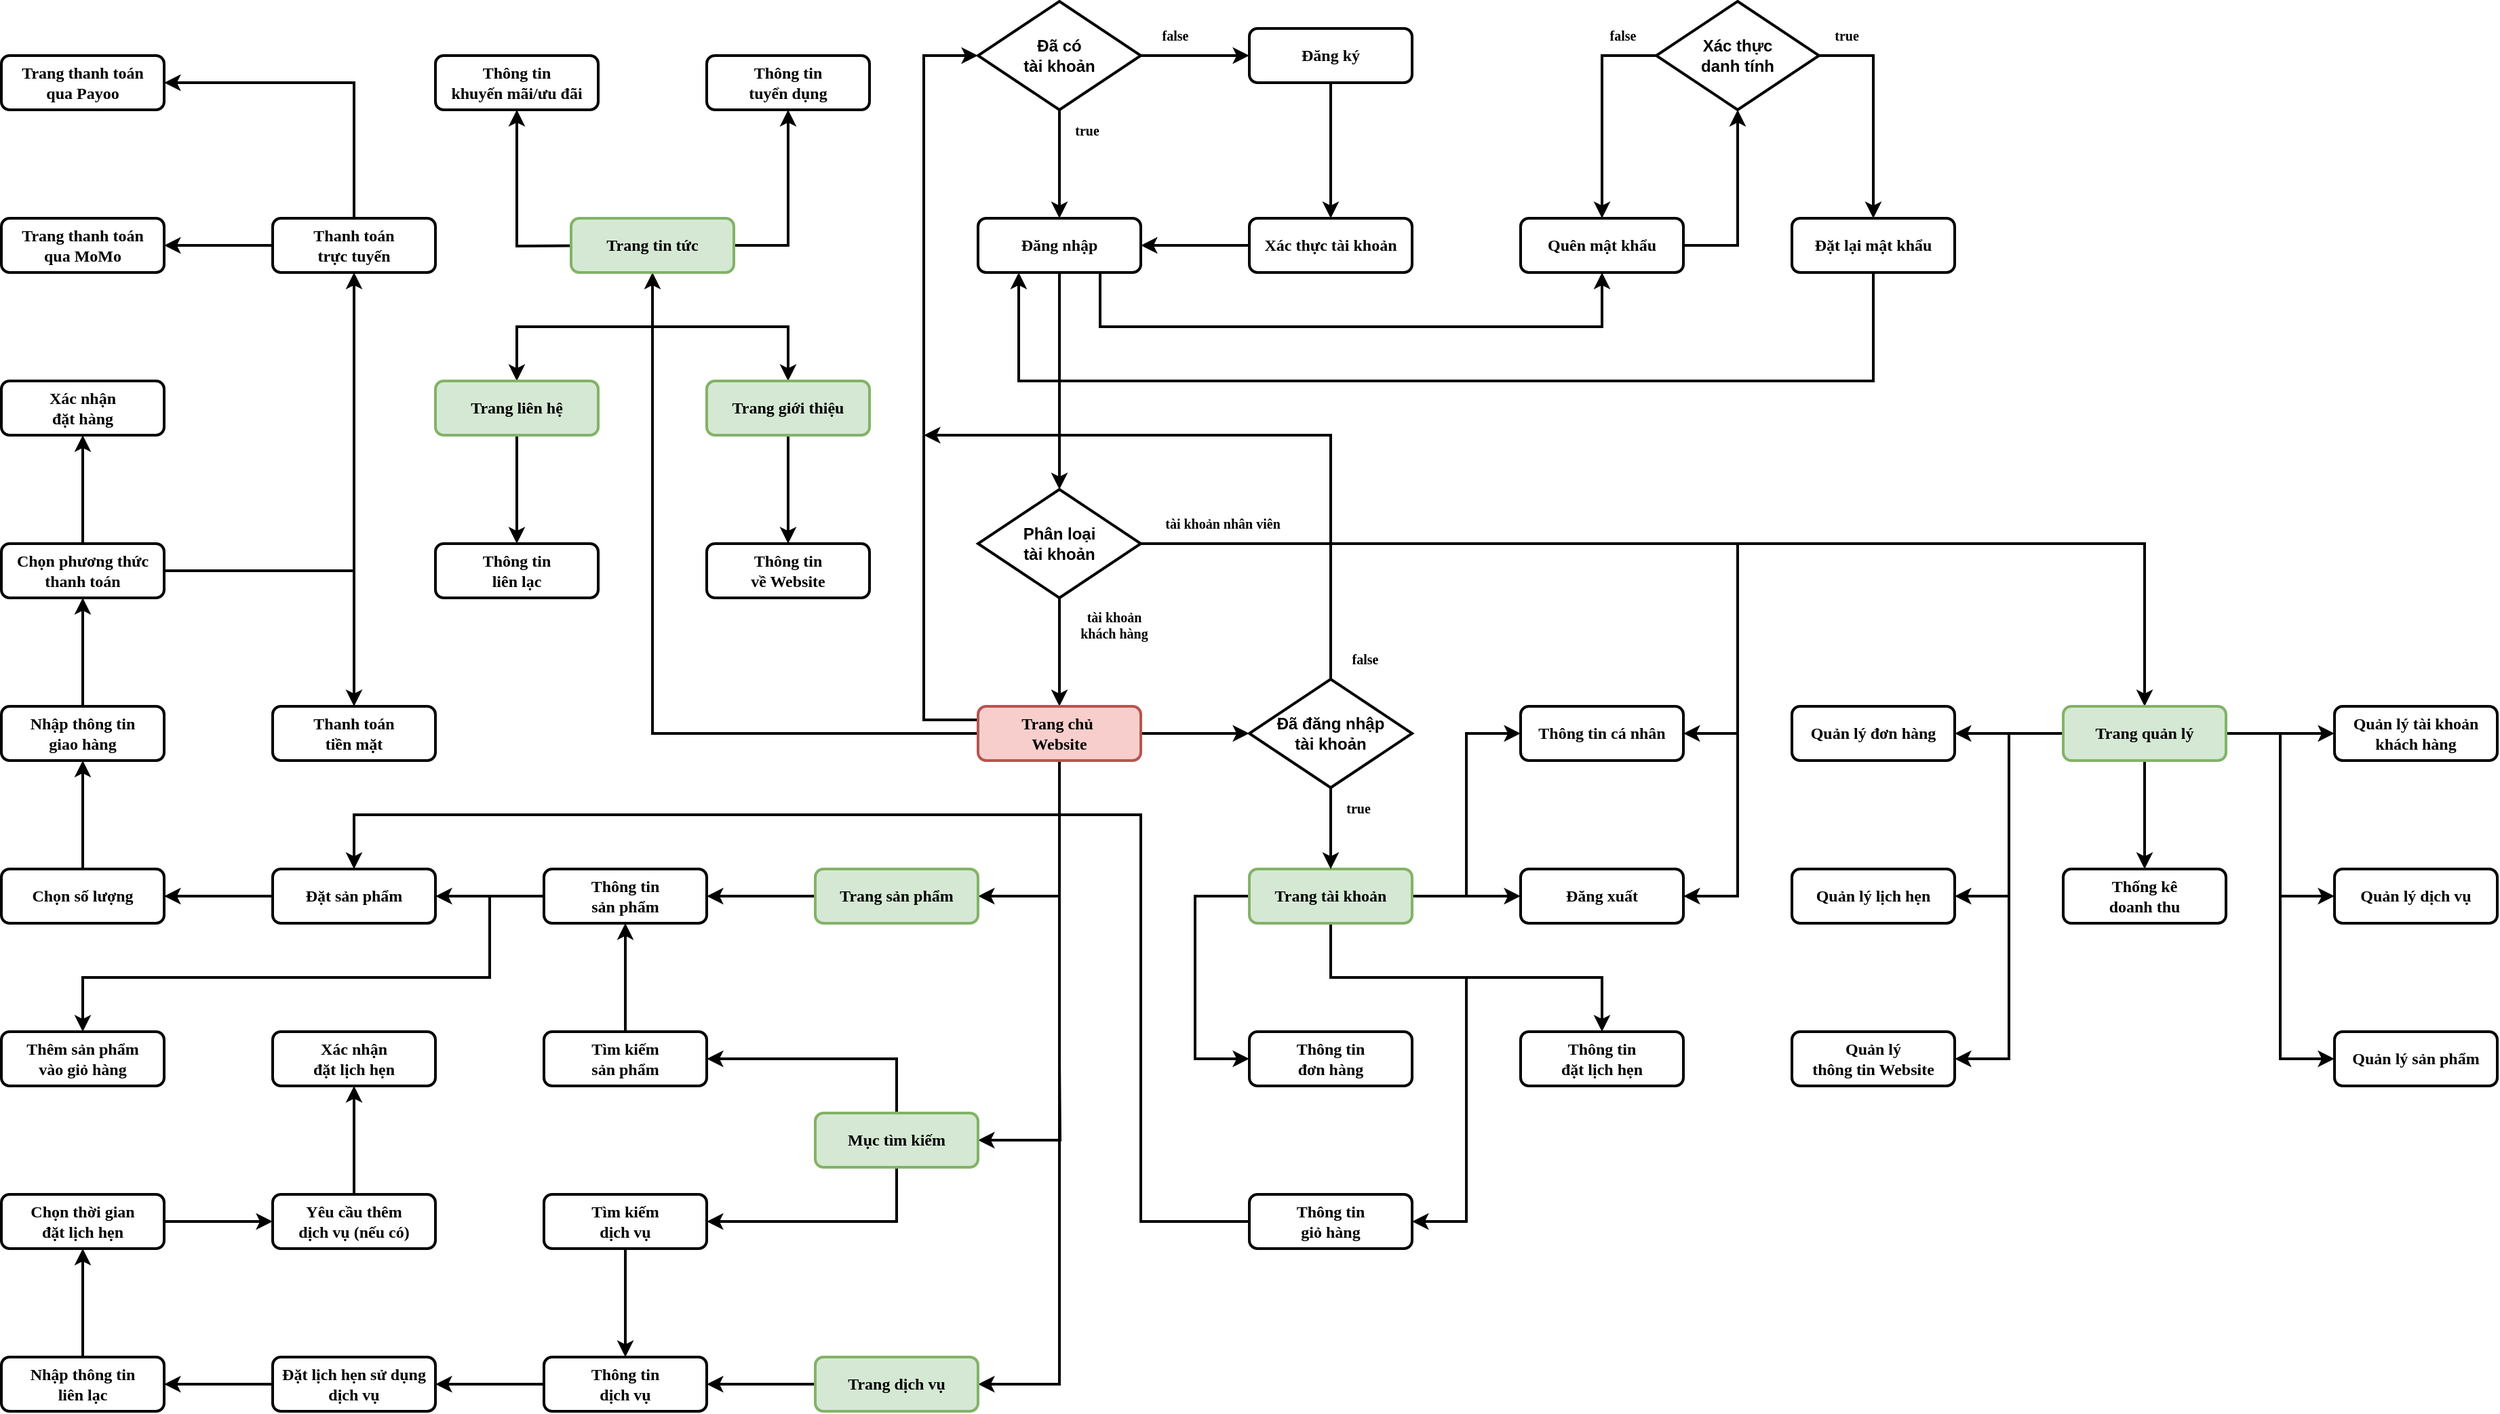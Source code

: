 <mxfile version="20.6.0" type="device"><diagram id="GpV9yjUYkYrQkP7tjfbi" name="Page-1"><mxGraphModel dx="3694" dy="1508" grid="1" gridSize="10" guides="1" tooltips="1" connect="1" arrows="1" fold="1" page="1" pageScale="1" pageWidth="850" pageHeight="1100" math="0" shadow="0"><root><mxCell id="0"/><mxCell id="1" parent="0"/><mxCell id="qbuDqA7T1riSkArBDeIP-6" style="edgeStyle=orthogonalEdgeStyle;rounded=0;orthogonalLoop=1;jettySize=auto;html=1;entryX=0;entryY=0.5;entryDx=0;entryDy=0;strokeWidth=2;" parent="1" source="qbuDqA7T1riSkArBDeIP-3" target="qbuDqA7T1riSkArBDeIP-5" edge="1"><mxGeometry relative="1" as="geometry"/></mxCell><mxCell id="qbuDqA7T1riSkArBDeIP-10" style="edgeStyle=orthogonalEdgeStyle;rounded=0;orthogonalLoop=1;jettySize=auto;html=1;entryX=0.5;entryY=0;entryDx=0;entryDy=0;strokeWidth=2;" parent="1" source="qbuDqA7T1riSkArBDeIP-3" target="qbuDqA7T1riSkArBDeIP-9" edge="1"><mxGeometry relative="1" as="geometry"/></mxCell><mxCell id="qbuDqA7T1riSkArBDeIP-3" value="Đã có&lt;br&gt;tài khoản" style="rhombus;whiteSpace=wrap;html=1;fontStyle=1;strokeWidth=2;" parent="1" vertex="1"><mxGeometry x="280" y="40" width="120" height="80" as="geometry"/></mxCell><mxCell id="qbuDqA7T1riSkArBDeIP-8" style="edgeStyle=orthogonalEdgeStyle;rounded=0;orthogonalLoop=1;jettySize=auto;html=1;entryX=0.5;entryY=0;entryDx=0;entryDy=0;strokeWidth=2;" parent="1" source="qbuDqA7T1riSkArBDeIP-5" target="qbuDqA7T1riSkArBDeIP-7" edge="1"><mxGeometry relative="1" as="geometry"/></mxCell><mxCell id="qbuDqA7T1riSkArBDeIP-5" value="Đăng ký" style="rounded=1;whiteSpace=wrap;html=1;strokeWidth=2;fontFamily=Tahoma;fontStyle=1" parent="1" vertex="1"><mxGeometry x="480" y="60" width="120" height="40" as="geometry"/></mxCell><mxCell id="qbuDqA7T1riSkArBDeIP-11" style="edgeStyle=orthogonalEdgeStyle;rounded=0;orthogonalLoop=1;jettySize=auto;html=1;entryX=1;entryY=0.5;entryDx=0;entryDy=0;strokeWidth=2;" parent="1" source="qbuDqA7T1riSkArBDeIP-7" target="qbuDqA7T1riSkArBDeIP-9" edge="1"><mxGeometry relative="1" as="geometry"/></mxCell><mxCell id="qbuDqA7T1riSkArBDeIP-7" value="Xác thực tài khoản" style="rounded=1;whiteSpace=wrap;html=1;strokeWidth=2;fontFamily=Tahoma;fontStyle=1" parent="1" vertex="1"><mxGeometry x="480" y="200" width="120" height="40" as="geometry"/></mxCell><mxCell id="qbuDqA7T1riSkArBDeIP-14" style="edgeStyle=orthogonalEdgeStyle;rounded=0;orthogonalLoop=1;jettySize=auto;html=1;exitX=0.75;exitY=1;exitDx=0;exitDy=0;entryX=0.5;entryY=1;entryDx=0;entryDy=0;strokeWidth=2;" parent="1" source="qbuDqA7T1riSkArBDeIP-9" target="qbuDqA7T1riSkArBDeIP-12" edge="1"><mxGeometry relative="1" as="geometry"><Array as="points"><mxPoint x="370" y="280"/><mxPoint x="740" y="280"/></Array></mxGeometry></mxCell><mxCell id="qbuDqA7T1riSkArBDeIP-27" style="edgeStyle=orthogonalEdgeStyle;rounded=0;orthogonalLoop=1;jettySize=auto;html=1;strokeWidth=2;entryX=0.5;entryY=0;entryDx=0;entryDy=0;" parent="1" source="qbuDqA7T1riSkArBDeIP-9" target="qbuDqA7T1riSkArBDeIP-28" edge="1"><mxGeometry relative="1" as="geometry"><mxPoint x="340" y="380" as="targetPoint"/></mxGeometry></mxCell><mxCell id="qbuDqA7T1riSkArBDeIP-9" value="Đăng nhập" style="rounded=1;whiteSpace=wrap;html=1;strokeWidth=2;fontFamily=Tahoma;fontStyle=1" parent="1" vertex="1"><mxGeometry x="280" y="200" width="120" height="40" as="geometry"/></mxCell><mxCell id="qbuDqA7T1riSkArBDeIP-22" style="edgeStyle=orthogonalEdgeStyle;rounded=0;orthogonalLoop=1;jettySize=auto;html=1;entryX=0.5;entryY=1;entryDx=0;entryDy=0;strokeWidth=2;" parent="1" source="qbuDqA7T1riSkArBDeIP-12" target="qbuDqA7T1riSkArBDeIP-15" edge="1"><mxGeometry relative="1" as="geometry"><Array as="points"><mxPoint x="840" y="220"/></Array></mxGeometry></mxCell><mxCell id="qbuDqA7T1riSkArBDeIP-12" value="Quên mật khẩu" style="rounded=1;whiteSpace=wrap;html=1;strokeWidth=2;fontFamily=Tahoma;fontStyle=1" parent="1" vertex="1"><mxGeometry x="680" y="200" width="120" height="40" as="geometry"/></mxCell><mxCell id="qbuDqA7T1riSkArBDeIP-23" style="edgeStyle=orthogonalEdgeStyle;rounded=0;orthogonalLoop=1;jettySize=auto;html=1;entryX=0.5;entryY=0;entryDx=0;entryDy=0;strokeWidth=2;" parent="1" source="qbuDqA7T1riSkArBDeIP-15" target="qbuDqA7T1riSkArBDeIP-12" edge="1"><mxGeometry relative="1" as="geometry"><Array as="points"><mxPoint x="740" y="80"/></Array></mxGeometry></mxCell><mxCell id="AwPqF4wY1c5hFWpJ6d-B-28" style="edgeStyle=orthogonalEdgeStyle;rounded=0;orthogonalLoop=1;jettySize=auto;html=1;exitX=1;exitY=0.5;exitDx=0;exitDy=0;entryX=0.5;entryY=0;entryDx=0;entryDy=0;strokeWidth=2;" parent="1" source="qbuDqA7T1riSkArBDeIP-15" target="qbuDqA7T1riSkArBDeIP-18" edge="1"><mxGeometry relative="1" as="geometry"/></mxCell><mxCell id="qbuDqA7T1riSkArBDeIP-15" value="Xác thực&lt;br&gt;danh tính" style="rhombus;whiteSpace=wrap;html=1;fontStyle=1;strokeWidth=2;" parent="1" vertex="1"><mxGeometry x="780" y="40" width="120" height="80" as="geometry"/></mxCell><mxCell id="qbuDqA7T1riSkArBDeIP-25" style="edgeStyle=orthogonalEdgeStyle;rounded=0;orthogonalLoop=1;jettySize=auto;html=1;entryX=0.25;entryY=1;entryDx=0;entryDy=0;strokeWidth=2;" parent="1" source="qbuDqA7T1riSkArBDeIP-18" target="qbuDqA7T1riSkArBDeIP-9" edge="1"><mxGeometry relative="1" as="geometry"><Array as="points"><mxPoint x="940" y="320"/><mxPoint x="310" y="320"/></Array></mxGeometry></mxCell><mxCell id="qbuDqA7T1riSkArBDeIP-18" value="Đặt lại mật khẩu" style="rounded=1;whiteSpace=wrap;html=1;strokeWidth=2;fontFamily=Tahoma;fontStyle=1" parent="1" vertex="1"><mxGeometry x="880" y="200" width="120" height="40" as="geometry"/></mxCell><mxCell id="qbuDqA7T1riSkArBDeIP-53" style="edgeStyle=orthogonalEdgeStyle;rounded=0;orthogonalLoop=1;jettySize=auto;html=1;entryX=0.5;entryY=0;entryDx=0;entryDy=0;strokeWidth=2;" parent="1" source="qbuDqA7T1riSkArBDeIP-28" target="qbuDqA7T1riSkArBDeIP-36" edge="1"><mxGeometry relative="1" as="geometry"><Array as="points"><mxPoint x="1140" y="440"/></Array></mxGeometry></mxCell><mxCell id="qbuDqA7T1riSkArBDeIP-57" style="edgeStyle=orthogonalEdgeStyle;rounded=0;orthogonalLoop=1;jettySize=auto;html=1;entryX=0.5;entryY=0;entryDx=0;entryDy=0;strokeWidth=2;" parent="1" source="qbuDqA7T1riSkArBDeIP-28" target="qbuDqA7T1riSkArBDeIP-56" edge="1"><mxGeometry relative="1" as="geometry"/></mxCell><mxCell id="qbuDqA7T1riSkArBDeIP-74" style="edgeStyle=orthogonalEdgeStyle;rounded=0;orthogonalLoop=1;jettySize=auto;html=1;exitX=1;exitY=0.5;exitDx=0;exitDy=0;entryX=1;entryY=0.5;entryDx=0;entryDy=0;strokeWidth=2;" parent="1" source="qbuDqA7T1riSkArBDeIP-28" target="qbuDqA7T1riSkArBDeIP-66" edge="1"><mxGeometry relative="1" as="geometry"><Array as="points"><mxPoint x="840" y="440"/><mxPoint x="840" y="700"/></Array></mxGeometry></mxCell><mxCell id="qbuDqA7T1riSkArBDeIP-75" style="edgeStyle=orthogonalEdgeStyle;rounded=0;orthogonalLoop=1;jettySize=auto;html=1;exitX=1;exitY=0.5;exitDx=0;exitDy=0;entryX=1;entryY=0.5;entryDx=0;entryDy=0;strokeWidth=2;" parent="1" source="qbuDqA7T1riSkArBDeIP-28" target="qbuDqA7T1riSkArBDeIP-63" edge="1"><mxGeometry relative="1" as="geometry"><Array as="points"><mxPoint x="840" y="440"/><mxPoint x="840" y="580"/></Array></mxGeometry></mxCell><mxCell id="qbuDqA7T1riSkArBDeIP-28" value="Phân loại&lt;br&gt;tài khoản" style="rhombus;whiteSpace=wrap;html=1;fontStyle=1;strokeWidth=2;" parent="1" vertex="1"><mxGeometry x="280" y="400" width="120" height="80" as="geometry"/></mxCell><mxCell id="qbuDqA7T1riSkArBDeIP-31" value="false" style="text;html=1;align=center;verticalAlign=middle;resizable=0;points=[];autosize=1;strokeColor=none;fillColor=none;fontFamily=Tahoma;fontSize=10;fontStyle=1" parent="1" vertex="1"><mxGeometry x="730" y="50" width="50" height="30" as="geometry"/></mxCell><mxCell id="qbuDqA7T1riSkArBDeIP-32" value="true" style="text;html=1;align=center;verticalAlign=middle;resizable=0;points=[];autosize=1;strokeColor=none;fillColor=none;fontFamily=Tahoma;fontSize=10;fontStyle=1" parent="1" vertex="1"><mxGeometry x="900" y="50" width="40" height="30" as="geometry"/></mxCell><mxCell id="qbuDqA7T1riSkArBDeIP-33" value="false" style="text;html=1;align=center;verticalAlign=middle;resizable=0;points=[];autosize=1;strokeColor=none;fillColor=none;fontFamily=Tahoma;fontSize=10;fontStyle=1" parent="1" vertex="1"><mxGeometry x="400" y="50" width="50" height="30" as="geometry"/></mxCell><mxCell id="qbuDqA7T1riSkArBDeIP-34" value="true" style="text;html=1;align=center;verticalAlign=middle;resizable=0;points=[];autosize=1;strokeColor=none;fillColor=none;fontFamily=Tahoma;fontSize=10;fontStyle=1" parent="1" vertex="1"><mxGeometry x="340" y="120" width="40" height="30" as="geometry"/></mxCell><mxCell id="qbuDqA7T1riSkArBDeIP-44" style="edgeStyle=orthogonalEdgeStyle;rounded=0;orthogonalLoop=1;jettySize=auto;html=1;strokeWidth=2;" parent="1" source="qbuDqA7T1riSkArBDeIP-36" target="qbuDqA7T1riSkArBDeIP-37" edge="1"><mxGeometry relative="1" as="geometry"/></mxCell><mxCell id="qbuDqA7T1riSkArBDeIP-48" style="edgeStyle=orthogonalEdgeStyle;rounded=0;orthogonalLoop=1;jettySize=auto;html=1;entryX=0;entryY=0.5;entryDx=0;entryDy=0;strokeWidth=2;" parent="1" source="qbuDqA7T1riSkArBDeIP-36" target="qbuDqA7T1riSkArBDeIP-38" edge="1"><mxGeometry relative="1" as="geometry"/></mxCell><mxCell id="qbuDqA7T1riSkArBDeIP-49" style="edgeStyle=orthogonalEdgeStyle;rounded=0;orthogonalLoop=1;jettySize=auto;html=1;entryX=0;entryY=0.5;entryDx=0;entryDy=0;strokeWidth=2;" parent="1" source="qbuDqA7T1riSkArBDeIP-36" target="qbuDqA7T1riSkArBDeIP-39" edge="1"><mxGeometry relative="1" as="geometry"/></mxCell><mxCell id="qbuDqA7T1riSkArBDeIP-50" style="edgeStyle=orthogonalEdgeStyle;rounded=0;orthogonalLoop=1;jettySize=auto;html=1;entryX=1;entryY=0.5;entryDx=0;entryDy=0;strokeWidth=2;" parent="1" source="qbuDqA7T1riSkArBDeIP-36" target="qbuDqA7T1riSkArBDeIP-40" edge="1"><mxGeometry relative="1" as="geometry"/></mxCell><mxCell id="qbuDqA7T1riSkArBDeIP-51" style="edgeStyle=orthogonalEdgeStyle;rounded=0;orthogonalLoop=1;jettySize=auto;html=1;entryX=1;entryY=0.5;entryDx=0;entryDy=0;strokeWidth=2;" parent="1" source="qbuDqA7T1riSkArBDeIP-36" target="qbuDqA7T1riSkArBDeIP-41" edge="1"><mxGeometry relative="1" as="geometry"><Array as="points"><mxPoint x="1040" y="580"/><mxPoint x="1040" y="700"/></Array></mxGeometry></mxCell><mxCell id="qbuDqA7T1riSkArBDeIP-52" style="edgeStyle=orthogonalEdgeStyle;rounded=0;orthogonalLoop=1;jettySize=auto;html=1;entryX=1;entryY=0.5;entryDx=0;entryDy=0;strokeWidth=2;" parent="1" source="qbuDqA7T1riSkArBDeIP-36" target="qbuDqA7T1riSkArBDeIP-42" edge="1"><mxGeometry relative="1" as="geometry"><Array as="points"><mxPoint x="1040" y="580"/><mxPoint x="1040" y="820"/></Array></mxGeometry></mxCell><mxCell id="qbuDqA7T1riSkArBDeIP-54" style="edgeStyle=orthogonalEdgeStyle;rounded=0;orthogonalLoop=1;jettySize=auto;html=1;strokeWidth=2;" parent="1" source="qbuDqA7T1riSkArBDeIP-36" target="qbuDqA7T1riSkArBDeIP-43" edge="1"><mxGeometry relative="1" as="geometry"/></mxCell><mxCell id="qbuDqA7T1riSkArBDeIP-36" value="Trang quản lý" style="rounded=1;whiteSpace=wrap;html=1;strokeWidth=2;fontFamily=Tahoma;fontStyle=1;fillColor=#d5e8d4;strokeColor=#82b366;" parent="1" vertex="1"><mxGeometry x="1080" y="560" width="120" height="40" as="geometry"/></mxCell><mxCell id="qbuDqA7T1riSkArBDeIP-37" value="Quản lý tài khoản&lt;br&gt;khách hàng" style="rounded=1;whiteSpace=wrap;html=1;strokeWidth=2;fontFamily=Tahoma;fontStyle=1" parent="1" vertex="1"><mxGeometry x="1280" y="560" width="120" height="40" as="geometry"/></mxCell><mxCell id="qbuDqA7T1riSkArBDeIP-38" value="Quản lý dịch vụ" style="rounded=1;whiteSpace=wrap;html=1;strokeWidth=2;fontFamily=Tahoma;fontStyle=1" parent="1" vertex="1"><mxGeometry x="1280" y="680" width="120" height="40" as="geometry"/></mxCell><mxCell id="qbuDqA7T1riSkArBDeIP-39" value="Quản lý sản phẩm" style="rounded=1;whiteSpace=wrap;html=1;strokeWidth=2;fontFamily=Tahoma;fontStyle=1" parent="1" vertex="1"><mxGeometry x="1280" y="800" width="120" height="40" as="geometry"/></mxCell><mxCell id="qbuDqA7T1riSkArBDeIP-40" value="Quản lý đơn hàng" style="rounded=1;whiteSpace=wrap;html=1;strokeWidth=2;fontFamily=Tahoma;fontStyle=1" parent="1" vertex="1"><mxGeometry x="880" y="560" width="120" height="40" as="geometry"/></mxCell><mxCell id="qbuDqA7T1riSkArBDeIP-41" value="Quản lý lịch hẹn" style="rounded=1;whiteSpace=wrap;html=1;strokeWidth=2;fontFamily=Tahoma;fontStyle=1" parent="1" vertex="1"><mxGeometry x="880" y="680" width="120" height="40" as="geometry"/></mxCell><mxCell id="qbuDqA7T1riSkArBDeIP-42" value="Quản lý &lt;br&gt;thông tin Website" style="rounded=1;whiteSpace=wrap;html=1;strokeWidth=2;fontFamily=Tahoma;fontStyle=1" parent="1" vertex="1"><mxGeometry x="880" y="800" width="120" height="40" as="geometry"/></mxCell><mxCell id="qbuDqA7T1riSkArBDeIP-43" value="Thống kê&lt;br&gt;doanh thu" style="rounded=1;whiteSpace=wrap;html=1;strokeWidth=2;fontFamily=Tahoma;fontStyle=1" parent="1" vertex="1"><mxGeometry x="1080" y="680" width="120" height="40" as="geometry"/></mxCell><mxCell id="qbuDqA7T1riSkArBDeIP-55" value="tài khoản nhân viên" style="text;html=1;align=center;verticalAlign=middle;resizable=0;points=[];autosize=1;strokeColor=none;fillColor=none;fontFamily=Tahoma;fontSize=10;fontStyle=1" parent="1" vertex="1"><mxGeometry x="400" y="410" width="120" height="30" as="geometry"/></mxCell><mxCell id="qbuDqA7T1riSkArBDeIP-59" style="edgeStyle=orthogonalEdgeStyle;rounded=0;orthogonalLoop=1;jettySize=auto;html=1;entryX=0;entryY=0.5;entryDx=0;entryDy=0;strokeWidth=2;" parent="1" source="qbuDqA7T1riSkArBDeIP-56" target="qbuDqA7T1riSkArBDeIP-3" edge="1"><mxGeometry relative="1" as="geometry"><Array as="points"><mxPoint x="240" y="570"/><mxPoint x="240" y="80"/></Array></mxGeometry></mxCell><mxCell id="U0SVzjc2zuZOVYV5sff_-53" style="edgeStyle=orthogonalEdgeStyle;rounded=0;orthogonalLoop=1;jettySize=auto;html=1;entryX=0.5;entryY=1;entryDx=0;entryDy=0;strokeWidth=2;endArrow=classic;endFill=1;" parent="1" source="qbuDqA7T1riSkArBDeIP-56" target="qbuDqA7T1riSkArBDeIP-77" edge="1"><mxGeometry relative="1" as="geometry"><Array as="points"><mxPoint x="40" y="580"/></Array></mxGeometry></mxCell><mxCell id="AwPqF4wY1c5hFWpJ6d-B-23" style="edgeStyle=orthogonalEdgeStyle;rounded=0;orthogonalLoop=1;jettySize=auto;html=1;entryX=0;entryY=0.5;entryDx=0;entryDy=0;strokeWidth=2;" parent="1" source="qbuDqA7T1riSkArBDeIP-56" target="U0SVzjc2zuZOVYV5sff_-47" edge="1"><mxGeometry relative="1" as="geometry"/></mxCell><mxCell id="SjvrV9ngONbyP36wOr3R-36" style="edgeStyle=orthogonalEdgeStyle;rounded=0;orthogonalLoop=1;jettySize=auto;html=1;entryX=1;entryY=0.5;entryDx=0;entryDy=0;strokeWidth=2;startArrow=none;startFill=0;endArrow=classic;endFill=1;" parent="1" source="qbuDqA7T1riSkArBDeIP-56" target="U0SVzjc2zuZOVYV5sff_-45" edge="1"><mxGeometry relative="1" as="geometry"/></mxCell><mxCell id="qbuDqA7T1riSkArBDeIP-56" value="Trang chủ&amp;nbsp;&lt;br&gt;Website" style="rounded=1;whiteSpace=wrap;html=1;strokeWidth=2;fontFamily=Tahoma;fontStyle=1;fillColor=#f8cecc;strokeColor=#b85450;" parent="1" vertex="1"><mxGeometry x="280" y="560" width="120" height="40" as="geometry"/></mxCell><mxCell id="qbuDqA7T1riSkArBDeIP-58" value="tài khoản&lt;br&gt;khách hàng" style="text;html=1;align=center;verticalAlign=middle;resizable=0;points=[];autosize=1;strokeColor=none;fillColor=none;fontFamily=Tahoma;fontSize=10;fontStyle=1" parent="1" vertex="1"><mxGeometry x="340" y="480" width="80" height="40" as="geometry"/></mxCell><mxCell id="SjvrV9ngONbyP36wOr3R-4" style="edgeStyle=orthogonalEdgeStyle;rounded=0;orthogonalLoop=1;jettySize=auto;html=1;entryX=0.5;entryY=0;entryDx=0;entryDy=0;strokeWidth=2;" parent="1" source="qbuDqA7T1riSkArBDeIP-60" target="qbuDqA7T1riSkArBDeIP-64" edge="1"><mxGeometry relative="1" as="geometry"><Array as="points"><mxPoint x="540" y="760"/><mxPoint x="740" y="760"/></Array></mxGeometry></mxCell><mxCell id="SjvrV9ngONbyP36wOr3R-5" style="edgeStyle=orthogonalEdgeStyle;rounded=0;orthogonalLoop=1;jettySize=auto;html=1;entryX=0;entryY=0.5;entryDx=0;entryDy=0;strokeWidth=2;" parent="1" source="qbuDqA7T1riSkArBDeIP-60" target="qbuDqA7T1riSkArBDeIP-66" edge="1"><mxGeometry relative="1" as="geometry"/></mxCell><mxCell id="SjvrV9ngONbyP36wOr3R-6" style="edgeStyle=orthogonalEdgeStyle;rounded=0;orthogonalLoop=1;jettySize=auto;html=1;entryX=0;entryY=0.5;entryDx=0;entryDy=0;strokeWidth=2;" parent="1" source="qbuDqA7T1riSkArBDeIP-60" target="qbuDqA7T1riSkArBDeIP-63" edge="1"><mxGeometry relative="1" as="geometry"><Array as="points"><mxPoint x="640" y="700"/><mxPoint x="640" y="580"/></Array></mxGeometry></mxCell><mxCell id="Y-23fsJgYrww-6nsIbhz-2" style="edgeStyle=orthogonalEdgeStyle;rounded=0;orthogonalLoop=1;jettySize=auto;html=1;entryX=0;entryY=0.5;entryDx=0;entryDy=0;strokeWidth=2;endArrow=classic;endFill=1;" parent="1" source="qbuDqA7T1riSkArBDeIP-60" target="qbuDqA7T1riSkArBDeIP-65" edge="1"><mxGeometry relative="1" as="geometry"><Array as="points"><mxPoint x="440" y="700"/><mxPoint x="440" y="820"/></Array></mxGeometry></mxCell><mxCell id="Y-23fsJgYrww-6nsIbhz-12" style="edgeStyle=orthogonalEdgeStyle;rounded=0;orthogonalLoop=1;jettySize=auto;html=1;entryX=1;entryY=0.5;entryDx=0;entryDy=0;strokeWidth=2;endArrow=classic;endFill=1;" parent="1" source="qbuDqA7T1riSkArBDeIP-60" target="Y-23fsJgYrww-6nsIbhz-1" edge="1"><mxGeometry relative="1" as="geometry"><Array as="points"><mxPoint x="540" y="760"/><mxPoint x="640" y="760"/><mxPoint x="640" y="940"/></Array></mxGeometry></mxCell><mxCell id="qbuDqA7T1riSkArBDeIP-60" value="Trang tài khoản" style="rounded=1;whiteSpace=wrap;html=1;strokeWidth=2;fontFamily=Tahoma;fontStyle=1;fillColor=#d5e8d4;strokeColor=#82b366;" parent="1" vertex="1"><mxGeometry x="480" y="680" width="120" height="40" as="geometry"/></mxCell><mxCell id="qbuDqA7T1riSkArBDeIP-63" value="Thông tin cá nhân" style="rounded=1;whiteSpace=wrap;html=1;strokeWidth=2;fontFamily=Tahoma;fontStyle=1" parent="1" vertex="1"><mxGeometry x="680" y="560" width="120" height="40" as="geometry"/></mxCell><mxCell id="qbuDqA7T1riSkArBDeIP-64" value="Thông tin&lt;br&gt;đặt lịch hẹn" style="rounded=1;whiteSpace=wrap;html=1;strokeWidth=2;fontFamily=Tahoma;fontStyle=1" parent="1" vertex="1"><mxGeometry x="680" y="800" width="120" height="40" as="geometry"/></mxCell><mxCell id="qbuDqA7T1riSkArBDeIP-65" value="Thông tin&lt;br&gt;đơn hàng" style="rounded=1;whiteSpace=wrap;html=1;strokeWidth=2;fontFamily=Tahoma;fontStyle=1" parent="1" vertex="1"><mxGeometry x="480" y="800" width="120" height="40" as="geometry"/></mxCell><mxCell id="qbuDqA7T1riSkArBDeIP-66" value="Đăng xuất" style="rounded=1;whiteSpace=wrap;html=1;strokeWidth=2;fontFamily=Tahoma;fontStyle=1" parent="1" vertex="1"><mxGeometry x="680" y="680" width="120" height="40" as="geometry"/></mxCell><mxCell id="U0SVzjc2zuZOVYV5sff_-39" style="edgeStyle=orthogonalEdgeStyle;rounded=0;orthogonalLoop=1;jettySize=auto;html=1;entryX=0.5;entryY=0;entryDx=0;entryDy=0;strokeWidth=2;" parent="1" source="qbuDqA7T1riSkArBDeIP-76" target="U0SVzjc2zuZOVYV5sff_-1" edge="1"><mxGeometry relative="1" as="geometry"/></mxCell><mxCell id="SjvrV9ngONbyP36wOr3R-8" style="edgeStyle=orthogonalEdgeStyle;rounded=0;orthogonalLoop=1;jettySize=auto;html=1;strokeWidth=2;startArrow=classic;startFill=1;endArrow=none;endFill=0;" parent="1" source="qbuDqA7T1riSkArBDeIP-76" edge="1"><mxGeometry relative="1" as="geometry"><mxPoint x="40" y="420" as="targetPoint"/><Array as="points"><mxPoint x="-60" y="280"/><mxPoint x="40" y="280"/></Array></mxGeometry></mxCell><mxCell id="qbuDqA7T1riSkArBDeIP-76" value="Trang liên hệ" style="rounded=1;whiteSpace=wrap;html=1;strokeWidth=2;fontFamily=Tahoma;fontStyle=1;fillColor=#d5e8d4;strokeColor=#82b366;" parent="1" vertex="1"><mxGeometry x="-120" y="320" width="120" height="40" as="geometry"/></mxCell><mxCell id="U0SVzjc2zuZOVYV5sff_-54" style="edgeStyle=orthogonalEdgeStyle;rounded=0;orthogonalLoop=1;jettySize=auto;html=1;entryX=0.5;entryY=1;entryDx=0;entryDy=0;strokeWidth=2;endArrow=classic;endFill=1;" parent="1" target="qbuDqA7T1riSkArBDeIP-88" edge="1"><mxGeometry relative="1" as="geometry"><mxPoint x="20" y="220" as="sourcePoint"/></mxGeometry></mxCell><mxCell id="U0SVzjc2zuZOVYV5sff_-55" style="edgeStyle=orthogonalEdgeStyle;rounded=0;orthogonalLoop=1;jettySize=auto;html=1;entryX=0.5;entryY=1;entryDx=0;entryDy=0;strokeWidth=2;endArrow=classic;endFill=1;" parent="1" source="qbuDqA7T1riSkArBDeIP-77" target="qbuDqA7T1riSkArBDeIP-89" edge="1"><mxGeometry relative="1" as="geometry"><Array as="points"><mxPoint x="140" y="220"/></Array></mxGeometry></mxCell><mxCell id="qbuDqA7T1riSkArBDeIP-77" value="Trang tin tức" style="rounded=1;whiteSpace=wrap;html=1;strokeWidth=2;fontFamily=Tahoma;fontStyle=1;fillColor=#d5e8d4;strokeColor=#82b366;" parent="1" vertex="1"><mxGeometry x="-20" y="200" width="120" height="40" as="geometry"/></mxCell><mxCell id="qbuDqA7T1riSkArBDeIP-87" style="edgeStyle=orthogonalEdgeStyle;rounded=0;orthogonalLoop=1;jettySize=auto;html=1;entryX=0.5;entryY=0;entryDx=0;entryDy=0;strokeWidth=2;" parent="1" source="qbuDqA7T1riSkArBDeIP-78" target="qbuDqA7T1riSkArBDeIP-86" edge="1"><mxGeometry relative="1" as="geometry"/></mxCell><mxCell id="SjvrV9ngONbyP36wOr3R-11" style="edgeStyle=orthogonalEdgeStyle;rounded=0;orthogonalLoop=1;jettySize=auto;html=1;strokeWidth=2;startArrow=classic;startFill=1;endArrow=none;endFill=0;" parent="1" source="qbuDqA7T1riSkArBDeIP-78" edge="1"><mxGeometry relative="1" as="geometry"><mxPoint x="40" y="320" as="targetPoint"/><Array as="points"><mxPoint x="140" y="280"/><mxPoint x="40" y="280"/></Array></mxGeometry></mxCell><mxCell id="qbuDqA7T1riSkArBDeIP-78" value="Trang giới thiệu" style="rounded=1;whiteSpace=wrap;html=1;strokeWidth=2;fontFamily=Tahoma;fontStyle=1;fillColor=#d5e8d4;strokeColor=#82b366;" parent="1" vertex="1"><mxGeometry x="80" y="320" width="120" height="40" as="geometry"/></mxCell><mxCell id="qbuDqA7T1riSkArBDeIP-86" value="Thông tin&lt;br&gt;về Website" style="rounded=1;whiteSpace=wrap;html=1;strokeWidth=2;fontFamily=Tahoma;fontStyle=1" parent="1" vertex="1"><mxGeometry x="80" y="440" width="120" height="40" as="geometry"/></mxCell><mxCell id="qbuDqA7T1riSkArBDeIP-88" value="Thông tin&lt;br&gt;khuyến mãi/ưu đãi" style="rounded=1;whiteSpace=wrap;html=1;strokeWidth=2;fontFamily=Tahoma;fontStyle=1" parent="1" vertex="1"><mxGeometry x="-120" y="80" width="120" height="40" as="geometry"/></mxCell><mxCell id="qbuDqA7T1riSkArBDeIP-89" value="Thông tin&lt;br&gt;tuyển dụng" style="rounded=1;whiteSpace=wrap;html=1;strokeWidth=2;fontFamily=Tahoma;fontStyle=1" parent="1" vertex="1"><mxGeometry x="80" y="80" width="120" height="40" as="geometry"/></mxCell><mxCell id="U0SVzjc2zuZOVYV5sff_-1" value="Thông tin&lt;br&gt;liên lạc" style="rounded=1;whiteSpace=wrap;html=1;strokeWidth=2;fontFamily=Tahoma;fontStyle=1" parent="1" vertex="1"><mxGeometry x="-120" y="440" width="120" height="40" as="geometry"/></mxCell><mxCell id="SjvrV9ngONbyP36wOr3R-46" style="edgeStyle=orthogonalEdgeStyle;rounded=0;orthogonalLoop=1;jettySize=auto;html=1;entryX=1;entryY=0.5;entryDx=0;entryDy=0;strokeWidth=2;startArrow=none;startFill=0;endArrow=classic;endFill=1;" parent="1" source="U0SVzjc2zuZOVYV5sff_-45" target="SjvrV9ngONbyP36wOr3R-42" edge="1"><mxGeometry relative="1" as="geometry"/></mxCell><mxCell id="U0SVzjc2zuZOVYV5sff_-45" value="Trang dịch vụ" style="rounded=1;whiteSpace=wrap;html=1;strokeWidth=2;fontFamily=Tahoma;fontStyle=1;fillColor=#d5e8d4;strokeColor=#82b366;" parent="1" vertex="1"><mxGeometry x="160" y="1040" width="120" height="40" as="geometry"/></mxCell><mxCell id="AwPqF4wY1c5hFWpJ6d-B-14" style="edgeStyle=orthogonalEdgeStyle;rounded=0;orthogonalLoop=1;jettySize=auto;html=1;entryX=1;entryY=0.5;entryDx=0;entryDy=0;strokeWidth=2;" parent="1" source="U0SVzjc2zuZOVYV5sff_-46" target="AwPqF4wY1c5hFWpJ6d-B-9" edge="1"><mxGeometry relative="1" as="geometry"/></mxCell><mxCell id="SjvrV9ngONbyP36wOr3R-40" style="edgeStyle=orthogonalEdgeStyle;rounded=0;orthogonalLoop=1;jettySize=auto;html=1;strokeWidth=2;startArrow=classic;startFill=1;endArrow=none;endFill=0;" parent="1" source="U0SVzjc2zuZOVYV5sff_-46" edge="1"><mxGeometry relative="1" as="geometry"><mxPoint x="340" y="700" as="targetPoint"/></mxGeometry></mxCell><mxCell id="U0SVzjc2zuZOVYV5sff_-46" value="Trang sản phẩm" style="rounded=1;whiteSpace=wrap;html=1;strokeWidth=2;fontFamily=Tahoma;fontStyle=1;fillColor=#d5e8d4;strokeColor=#82b366;" parent="1" vertex="1"><mxGeometry x="160" y="680" width="120" height="40" as="geometry"/></mxCell><mxCell id="AwPqF4wY1c5hFWpJ6d-B-30" style="edgeStyle=orthogonalEdgeStyle;rounded=0;orthogonalLoop=1;jettySize=auto;html=1;strokeWidth=2;endArrow=classic;endFill=1;" parent="1" source="U0SVzjc2zuZOVYV5sff_-47" edge="1"><mxGeometry relative="1" as="geometry"><mxPoint x="240" y="360" as="targetPoint"/><Array as="points"><mxPoint x="540" y="360"/></Array></mxGeometry></mxCell><mxCell id="SjvrV9ngONbyP36wOr3R-2" style="edgeStyle=orthogonalEdgeStyle;rounded=0;orthogonalLoop=1;jettySize=auto;html=1;entryX=0.5;entryY=0;entryDx=0;entryDy=0;strokeWidth=2;" parent="1" source="U0SVzjc2zuZOVYV5sff_-47" target="qbuDqA7T1riSkArBDeIP-60" edge="1"><mxGeometry relative="1" as="geometry"/></mxCell><mxCell id="U0SVzjc2zuZOVYV5sff_-47" value="Đã đăng nhập&lt;br&gt;tài khoản" style="rhombus;whiteSpace=wrap;html=1;fontStyle=1;strokeWidth=2;" parent="1" vertex="1"><mxGeometry x="480" y="540" width="120" height="80" as="geometry"/></mxCell><mxCell id="Y-23fsJgYrww-6nsIbhz-4" style="edgeStyle=orthogonalEdgeStyle;rounded=0;orthogonalLoop=1;jettySize=auto;html=1;entryX=1;entryY=0.5;entryDx=0;entryDy=0;strokeWidth=2;endArrow=classic;endFill=1;" parent="1" source="AwPqF4wY1c5hFWpJ6d-B-1" target="SjvrV9ngONbyP36wOr3R-24" edge="1"><mxGeometry relative="1" as="geometry"/></mxCell><mxCell id="AwPqF4wY1c5hFWpJ6d-B-1" value="Đặt lịch hẹn sử dụng dịch vụ" style="rounded=1;whiteSpace=wrap;html=1;strokeWidth=2;fontFamily=Tahoma;fontStyle=1" parent="1" vertex="1"><mxGeometry x="-240" y="1040" width="120" height="40" as="geometry"/></mxCell><mxCell id="YzHUKXt5vSqoHSNZxL2l-1" style="edgeStyle=orthogonalEdgeStyle;rounded=0;orthogonalLoop=1;jettySize=auto;html=1;strokeWidth=2;" parent="1" source="AwPqF4wY1c5hFWpJ6d-B-2" target="SjvrV9ngONbyP36wOr3R-13" edge="1"><mxGeometry relative="1" as="geometry"/></mxCell><mxCell id="AwPqF4wY1c5hFWpJ6d-B-2" value="Đặt sản phẩm" style="rounded=1;whiteSpace=wrap;html=1;strokeWidth=2;fontFamily=Tahoma;fontStyle=1" parent="1" vertex="1"><mxGeometry x="-240" y="680" width="120" height="40" as="geometry"/></mxCell><mxCell id="AwPqF4wY1c5hFWpJ6d-B-5" value="false" style="text;html=1;align=center;verticalAlign=middle;resizable=0;points=[];autosize=1;strokeColor=none;fillColor=none;fontFamily=Tahoma;fontSize=10;fontStyle=1" parent="1" vertex="1"><mxGeometry x="540" y="510" width="50" height="30" as="geometry"/></mxCell><mxCell id="AwPqF4wY1c5hFWpJ6d-B-6" value="true" style="text;html=1;align=center;verticalAlign=middle;resizable=0;points=[];autosize=1;strokeColor=none;fillColor=none;fontFamily=Tahoma;fontSize=10;fontStyle=1" parent="1" vertex="1"><mxGeometry x="540" y="620" width="40" height="30" as="geometry"/></mxCell><mxCell id="SjvrV9ngONbyP36wOr3R-20" style="edgeStyle=orthogonalEdgeStyle;rounded=0;orthogonalLoop=1;jettySize=auto;html=1;strokeWidth=2;startArrow=none;startFill=0;endArrow=classic;endFill=1;entryX=1;entryY=0.5;entryDx=0;entryDy=0;" parent="1" source="AwPqF4wY1c5hFWpJ6d-B-9" target="AwPqF4wY1c5hFWpJ6d-B-2" edge="1"><mxGeometry relative="1" as="geometry"><mxPoint x="910" y="700" as="targetPoint"/></mxGeometry></mxCell><mxCell id="Y-23fsJgYrww-6nsIbhz-9" style="edgeStyle=orthogonalEdgeStyle;rounded=0;orthogonalLoop=1;jettySize=auto;html=1;entryX=0.5;entryY=0;entryDx=0;entryDy=0;strokeWidth=2;endArrow=classic;endFill=1;" parent="1" source="AwPqF4wY1c5hFWpJ6d-B-9" target="Y-23fsJgYrww-6nsIbhz-8" edge="1"><mxGeometry relative="1" as="geometry"><Array as="points"><mxPoint x="-80" y="700"/><mxPoint x="-80" y="760"/><mxPoint x="-380" y="760"/></Array></mxGeometry></mxCell><mxCell id="AwPqF4wY1c5hFWpJ6d-B-9" value="Thông tin&lt;br&gt;sản phẩm" style="rounded=1;whiteSpace=wrap;html=1;strokeWidth=2;fontFamily=Tahoma;fontStyle=1" parent="1" vertex="1"><mxGeometry x="-40" y="680" width="120" height="40" as="geometry"/></mxCell><mxCell id="SjvrV9ngONbyP36wOr3R-21" style="edgeStyle=orthogonalEdgeStyle;rounded=0;orthogonalLoop=1;jettySize=auto;html=1;entryX=0.5;entryY=1;entryDx=0;entryDy=0;strokeWidth=2;startArrow=none;startFill=0;endArrow=classic;endFill=1;" parent="1" source="SjvrV9ngONbyP36wOr3R-13" target="SjvrV9ngONbyP36wOr3R-14" edge="1"><mxGeometry relative="1" as="geometry"/></mxCell><mxCell id="SjvrV9ngONbyP36wOr3R-13" value="Chọn số lượng" style="rounded=1;whiteSpace=wrap;html=1;strokeWidth=2;fontFamily=Tahoma;fontStyle=1" parent="1" vertex="1"><mxGeometry x="-440" y="680" width="120" height="40" as="geometry"/></mxCell><mxCell id="SjvrV9ngONbyP36wOr3R-22" style="edgeStyle=orthogonalEdgeStyle;rounded=0;orthogonalLoop=1;jettySize=auto;html=1;entryX=0.5;entryY=1;entryDx=0;entryDy=0;strokeWidth=2;startArrow=none;startFill=0;endArrow=classic;endFill=1;" parent="1" source="SjvrV9ngONbyP36wOr3R-14" target="SjvrV9ngONbyP36wOr3R-15" edge="1"><mxGeometry relative="1" as="geometry"/></mxCell><mxCell id="SjvrV9ngONbyP36wOr3R-14" value="Nhập thông tin&lt;br&gt;giao hàng" style="rounded=1;whiteSpace=wrap;html=1;strokeWidth=2;fontFamily=Tahoma;fontStyle=1" parent="1" vertex="1"><mxGeometry x="-440" y="560" width="120" height="40" as="geometry"/></mxCell><mxCell id="SjvrV9ngONbyP36wOr3R-23" style="edgeStyle=orthogonalEdgeStyle;rounded=0;orthogonalLoop=1;jettySize=auto;html=1;entryX=0.5;entryY=1;entryDx=0;entryDy=0;strokeWidth=2;startArrow=none;startFill=0;endArrow=classic;endFill=1;" parent="1" source="SjvrV9ngONbyP36wOr3R-15" target="SjvrV9ngONbyP36wOr3R-16" edge="1"><mxGeometry relative="1" as="geometry"/></mxCell><mxCell id="l80P_HhQ0UwZTyymDDOy-3" style="edgeStyle=orthogonalEdgeStyle;rounded=0;orthogonalLoop=1;jettySize=auto;html=1;entryX=0.5;entryY=0;entryDx=0;entryDy=0;strokeWidth=2;" parent="1" source="SjvrV9ngONbyP36wOr3R-15" target="YzHUKXt5vSqoHSNZxL2l-2" edge="1"><mxGeometry relative="1" as="geometry"/></mxCell><mxCell id="l80P_HhQ0UwZTyymDDOy-4" style="edgeStyle=orthogonalEdgeStyle;rounded=0;orthogonalLoop=1;jettySize=auto;html=1;strokeWidth=2;" parent="1" source="SjvrV9ngONbyP36wOr3R-15" target="YzHUKXt5vSqoHSNZxL2l-3" edge="1"><mxGeometry relative="1" as="geometry"/></mxCell><mxCell id="SjvrV9ngONbyP36wOr3R-15" value="Chọn phương thức&lt;br&gt;thanh toán" style="rounded=1;whiteSpace=wrap;html=1;strokeWidth=2;fontFamily=Tahoma;fontStyle=1" parent="1" vertex="1"><mxGeometry x="-440" y="440" width="120" height="40" as="geometry"/></mxCell><mxCell id="SjvrV9ngONbyP36wOr3R-16" value="Xác nhận&lt;br&gt;đặt hàng" style="rounded=1;whiteSpace=wrap;html=1;strokeWidth=2;fontFamily=Tahoma;fontStyle=1" parent="1" vertex="1"><mxGeometry x="-440" y="320" width="120" height="40" as="geometry"/></mxCell><mxCell id="Y-23fsJgYrww-6nsIbhz-5" style="edgeStyle=orthogonalEdgeStyle;rounded=0;orthogonalLoop=1;jettySize=auto;html=1;entryX=0.5;entryY=1;entryDx=0;entryDy=0;strokeWidth=2;endArrow=classic;endFill=1;" parent="1" source="SjvrV9ngONbyP36wOr3R-24" target="SjvrV9ngONbyP36wOr3R-25" edge="1"><mxGeometry relative="1" as="geometry"/></mxCell><mxCell id="SjvrV9ngONbyP36wOr3R-24" value="Nhập thông tin&lt;br&gt;liên lạc" style="rounded=1;whiteSpace=wrap;html=1;strokeWidth=2;fontFamily=Tahoma;fontStyle=1" parent="1" vertex="1"><mxGeometry x="-440" y="1040" width="120" height="40" as="geometry"/></mxCell><mxCell id="Y-23fsJgYrww-6nsIbhz-6" style="edgeStyle=orthogonalEdgeStyle;rounded=0;orthogonalLoop=1;jettySize=auto;html=1;entryX=0;entryY=0.5;entryDx=0;entryDy=0;strokeWidth=2;endArrow=classic;endFill=1;" parent="1" source="SjvrV9ngONbyP36wOr3R-25" target="SjvrV9ngONbyP36wOr3R-28" edge="1"><mxGeometry relative="1" as="geometry"/></mxCell><mxCell id="SjvrV9ngONbyP36wOr3R-25" value="Chọn thời gian&lt;br&gt;đặt lịch hẹn" style="rounded=1;whiteSpace=wrap;html=1;strokeWidth=2;fontFamily=Tahoma;fontStyle=1" parent="1" vertex="1"><mxGeometry x="-440" y="920" width="120" height="40" as="geometry"/></mxCell><mxCell id="Y-23fsJgYrww-6nsIbhz-7" style="edgeStyle=orthogonalEdgeStyle;rounded=0;orthogonalLoop=1;jettySize=auto;html=1;strokeWidth=2;endArrow=classic;endFill=1;" parent="1" source="SjvrV9ngONbyP36wOr3R-28" target="SjvrV9ngONbyP36wOr3R-30" edge="1"><mxGeometry relative="1" as="geometry"/></mxCell><mxCell id="SjvrV9ngONbyP36wOr3R-28" value="Yêu cầu thêm&lt;br&gt;dịch vụ (nếu có)" style="rounded=1;whiteSpace=wrap;html=1;strokeWidth=2;fontFamily=Tahoma;fontStyle=1" parent="1" vertex="1"><mxGeometry x="-240" y="920" width="120" height="40" as="geometry"/></mxCell><mxCell id="SjvrV9ngONbyP36wOr3R-30" value="Xác nhận&lt;br&gt;đặt lịch hẹn" style="rounded=1;whiteSpace=wrap;html=1;strokeWidth=2;fontFamily=Tahoma;fontStyle=1" parent="1" vertex="1"><mxGeometry x="-240" y="800" width="120" height="40" as="geometry"/></mxCell><mxCell id="SjvrV9ngONbyP36wOr3R-38" style="edgeStyle=orthogonalEdgeStyle;rounded=0;orthogonalLoop=1;jettySize=auto;html=1;strokeWidth=2;startArrow=classic;startFill=1;endArrow=none;endFill=0;" parent="1" source="SjvrV9ngONbyP36wOr3R-32" edge="1"><mxGeometry relative="1" as="geometry"><mxPoint x="340" y="820" as="targetPoint"/></mxGeometry></mxCell><mxCell id="SjvrV9ngONbyP36wOr3R-50" style="edgeStyle=orthogonalEdgeStyle;rounded=0;orthogonalLoop=1;jettySize=auto;html=1;entryX=1;entryY=0.5;entryDx=0;entryDy=0;strokeWidth=2;startArrow=none;startFill=0;endArrow=classic;endFill=1;" parent="1" source="SjvrV9ngONbyP36wOr3R-32" target="SjvrV9ngONbyP36wOr3R-48" edge="1"><mxGeometry relative="1" as="geometry"><Array as="points"><mxPoint x="220" y="820"/></Array></mxGeometry></mxCell><mxCell id="SjvrV9ngONbyP36wOr3R-52" style="edgeStyle=orthogonalEdgeStyle;rounded=0;orthogonalLoop=1;jettySize=auto;html=1;entryX=1;entryY=0.5;entryDx=0;entryDy=0;strokeWidth=2;startArrow=none;startFill=0;endArrow=classic;endFill=1;" parent="1" source="SjvrV9ngONbyP36wOr3R-32" target="SjvrV9ngONbyP36wOr3R-51" edge="1"><mxGeometry relative="1" as="geometry"><Array as="points"><mxPoint x="220" y="940"/></Array></mxGeometry></mxCell><mxCell id="SjvrV9ngONbyP36wOr3R-32" value="Mục tìm kiếm" style="rounded=1;whiteSpace=wrap;html=1;strokeWidth=2;fontFamily=Tahoma;fontStyle=1;fillColor=#d5e8d4;strokeColor=#82b366;" parent="1" vertex="1"><mxGeometry x="160" y="860" width="120" height="40" as="geometry"/></mxCell><mxCell id="SjvrV9ngONbyP36wOr3R-47" style="edgeStyle=orthogonalEdgeStyle;rounded=0;orthogonalLoop=1;jettySize=auto;html=1;entryX=1;entryY=0.5;entryDx=0;entryDy=0;strokeWidth=2;startArrow=none;startFill=0;endArrow=classic;endFill=1;" parent="1" source="SjvrV9ngONbyP36wOr3R-42" target="AwPqF4wY1c5hFWpJ6d-B-1" edge="1"><mxGeometry relative="1" as="geometry"/></mxCell><mxCell id="SjvrV9ngONbyP36wOr3R-42" value="Thông tin&lt;br&gt;dịch vụ" style="rounded=1;whiteSpace=wrap;html=1;strokeWidth=2;fontFamily=Tahoma;fontStyle=1" parent="1" vertex="1"><mxGeometry x="-40" y="1040" width="120" height="40" as="geometry"/></mxCell><mxCell id="SjvrV9ngONbyP36wOr3R-49" style="edgeStyle=orthogonalEdgeStyle;rounded=0;orthogonalLoop=1;jettySize=auto;html=1;entryX=0.5;entryY=1;entryDx=0;entryDy=0;strokeWidth=2;startArrow=none;startFill=0;endArrow=classic;endFill=1;" parent="1" source="SjvrV9ngONbyP36wOr3R-48" target="AwPqF4wY1c5hFWpJ6d-B-9" edge="1"><mxGeometry relative="1" as="geometry"/></mxCell><mxCell id="SjvrV9ngONbyP36wOr3R-48" value="Tìm kiếm &lt;br&gt;sản phẩm" style="rounded=1;whiteSpace=wrap;html=1;strokeWidth=2;fontFamily=Tahoma;fontStyle=1" parent="1" vertex="1"><mxGeometry x="-40" y="800" width="120" height="40" as="geometry"/></mxCell><mxCell id="SjvrV9ngONbyP36wOr3R-53" style="edgeStyle=orthogonalEdgeStyle;rounded=0;orthogonalLoop=1;jettySize=auto;html=1;entryX=0.5;entryY=0;entryDx=0;entryDy=0;strokeWidth=2;startArrow=none;startFill=0;endArrow=classic;endFill=1;" parent="1" source="SjvrV9ngONbyP36wOr3R-51" target="SjvrV9ngONbyP36wOr3R-42" edge="1"><mxGeometry relative="1" as="geometry"/></mxCell><mxCell id="SjvrV9ngONbyP36wOr3R-51" value="Tìm kiếm&lt;br&gt;dịch vụ" style="rounded=1;whiteSpace=wrap;html=1;strokeWidth=2;fontFamily=Tahoma;fontStyle=1" parent="1" vertex="1"><mxGeometry x="-40" y="920" width="120" height="40" as="geometry"/></mxCell><mxCell id="YzHUKXt5vSqoHSNZxL2l-2" value="Thanh toán&lt;br&gt;tiền mặt" style="rounded=1;whiteSpace=wrap;html=1;strokeWidth=2;fontFamily=Tahoma;fontStyle=1" parent="1" vertex="1"><mxGeometry x="-240" y="560" width="120" height="40" as="geometry"/></mxCell><mxCell id="l80P_HhQ0UwZTyymDDOy-7" style="edgeStyle=orthogonalEdgeStyle;rounded=0;orthogonalLoop=1;jettySize=auto;html=1;entryX=1;entryY=0.5;entryDx=0;entryDy=0;strokeWidth=2;" parent="1" source="YzHUKXt5vSqoHSNZxL2l-3" target="l80P_HhQ0UwZTyymDDOy-5" edge="1"><mxGeometry relative="1" as="geometry"/></mxCell><mxCell id="l80P_HhQ0UwZTyymDDOy-8" style="edgeStyle=orthogonalEdgeStyle;rounded=0;orthogonalLoop=1;jettySize=auto;html=1;entryX=1;entryY=0.5;entryDx=0;entryDy=0;strokeWidth=2;" parent="1" source="YzHUKXt5vSqoHSNZxL2l-3" target="l80P_HhQ0UwZTyymDDOy-6" edge="1"><mxGeometry relative="1" as="geometry"><Array as="points"><mxPoint x="-180" y="100"/></Array></mxGeometry></mxCell><mxCell id="YzHUKXt5vSqoHSNZxL2l-3" value="Thanh toán&lt;br&gt;trực tuyến" style="rounded=1;whiteSpace=wrap;html=1;strokeWidth=2;fontFamily=Tahoma;fontStyle=1" parent="1" vertex="1"><mxGeometry x="-240" y="200" width="120" height="40" as="geometry"/></mxCell><mxCell id="l80P_HhQ0UwZTyymDDOy-5" value="Trang thanh toán&lt;br&gt;qua MoMo" style="rounded=1;whiteSpace=wrap;html=1;strokeWidth=2;fontFamily=Tahoma;fontStyle=1" parent="1" vertex="1"><mxGeometry x="-440" y="200" width="120" height="40" as="geometry"/></mxCell><mxCell id="l80P_HhQ0UwZTyymDDOy-6" value="Trang thanh toán&lt;br&gt;qua Payoo" style="rounded=1;whiteSpace=wrap;html=1;strokeWidth=2;fontFamily=Tahoma;fontStyle=1" parent="1" vertex="1"><mxGeometry x="-440" y="80" width="120" height="40" as="geometry"/></mxCell><mxCell id="Y-23fsJgYrww-6nsIbhz-11" style="edgeStyle=orthogonalEdgeStyle;rounded=0;orthogonalLoop=1;jettySize=auto;html=1;strokeWidth=2;endArrow=classic;endFill=1;entryX=0.5;entryY=0;entryDx=0;entryDy=0;" parent="1" source="Y-23fsJgYrww-6nsIbhz-1" target="AwPqF4wY1c5hFWpJ6d-B-2" edge="1"><mxGeometry relative="1" as="geometry"><mxPoint x="380" y="640" as="targetPoint"/><Array as="points"><mxPoint x="400" y="940"/><mxPoint x="400" y="640"/><mxPoint x="-180" y="640"/></Array></mxGeometry></mxCell><mxCell id="Y-23fsJgYrww-6nsIbhz-1" value="Thông tin&lt;br&gt;giỏ hàng" style="rounded=1;whiteSpace=wrap;html=1;strokeWidth=2;fontFamily=Tahoma;fontStyle=1" parent="1" vertex="1"><mxGeometry x="480" y="920" width="120" height="40" as="geometry"/></mxCell><mxCell id="Y-23fsJgYrww-6nsIbhz-8" value="Thêm sản phẩm&lt;br&gt;vào giỏ hàng" style="rounded=1;whiteSpace=wrap;html=1;strokeWidth=2;fontFamily=Tahoma;fontStyle=1" parent="1" vertex="1"><mxGeometry x="-440" y="800" width="120" height="40" as="geometry"/></mxCell></root></mxGraphModel></diagram></mxfile>